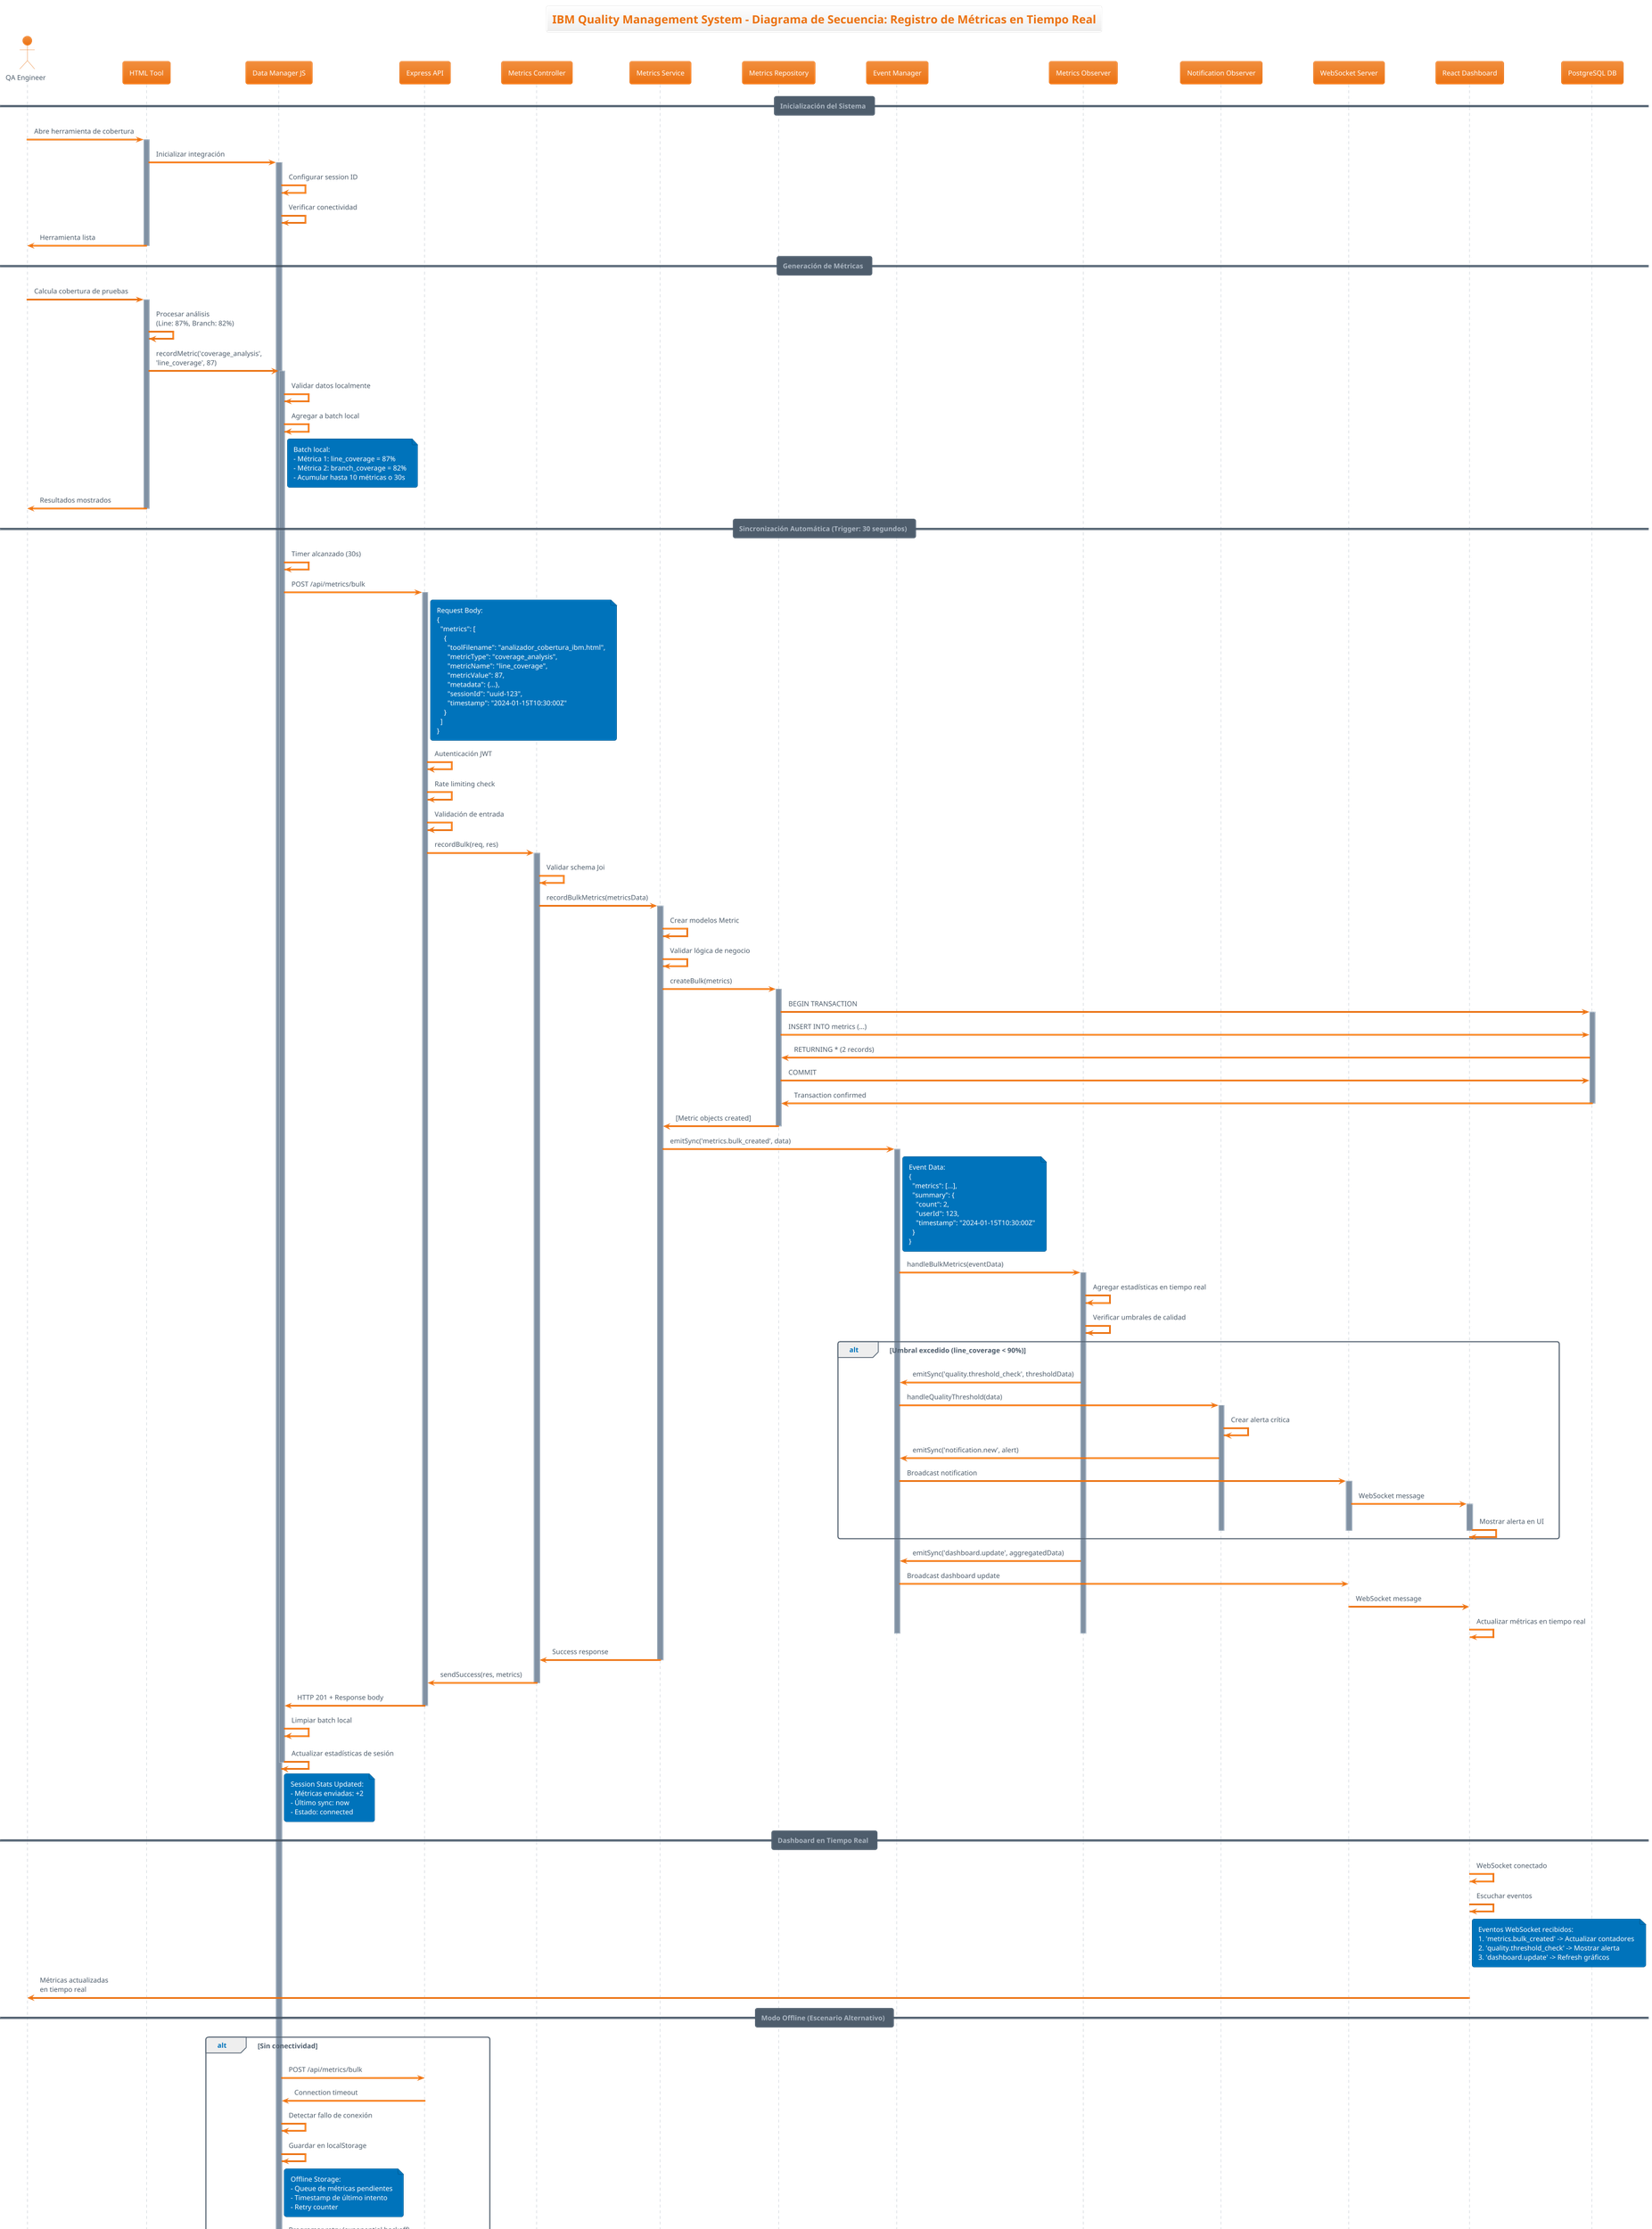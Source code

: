 @startuml IBM_Quality_Management_Sequence
!define RECTANGLE class
!theme aws-orange

title IBM Quality Management System - Diagrama de Secuencia: Registro de Métricas en Tiempo Real

actor "QA Engineer" as QA
participant "HTML Tool" as HTMLTool
participant "Data Manager JS" as DataManager
participant "Express API" as API
participant "Metrics Controller" as Controller
participant "Metrics Service" as Service
participant "Metrics Repository" as Repository
participant "Event Manager" as EventManager
participant "Metrics Observer" as Observer
participant "Notification Observer" as NotifObserver
participant "WebSocket Server" as WSServer
participant "React Dashboard" as Dashboard
participant "PostgreSQL DB" as Database

== Inicialización del Sistema ==

QA -> HTMLTool : Abre herramienta de cobertura
activate HTMLTool

HTMLTool -> DataManager : Inicializar integración
activate DataManager

DataManager -> DataManager : Configurar session ID
DataManager -> DataManager : Verificar conectividad

HTMLTool -> QA : Herramienta lista
deactivate HTMLTool

== Generación de Métricas ==

QA -> HTMLTool : Calcula cobertura de pruebas
activate HTMLTool

HTMLTool -> HTMLTool : Procesar análisis\n(Line: 87%, Branch: 82%)

HTMLTool -> DataManager : recordMetric('coverage_analysis', \n'line_coverage', 87)
activate DataManager

DataManager -> DataManager : Validar datos localmente
DataManager -> DataManager : Agregar a batch local

note right of DataManager
  Batch local:
  - Métrica 1: line_coverage = 87%
  - Métrica 2: branch_coverage = 82%
  - Acumular hasta 10 métricas o 30s
end note

HTMLTool -> QA : Resultados mostrados
deactivate HTMLTool

== Sincronización Automática (Trigger: 30 segundos) ==

DataManager -> DataManager : Timer alcanzado (30s)
DataManager -> API : POST /api/metrics/bulk
activate API
note right of API
  Request Body:
  {
    "metrics": [
      {
        "toolFilename": "analizador_cobertura_ibm.html",
        "metricType": "coverage_analysis",
        "metricName": "line_coverage",
        "metricValue": 87,
        "metadata": {...},
        "sessionId": "uuid-123",
        "timestamp": "2024-01-15T10:30:00Z"
      }
    ]
  }
end note

API -> API : Autenticación JWT
API -> API : Rate limiting check
API -> API : Validación de entrada

API -> Controller : recordBulk(req, res)
activate Controller

Controller -> Controller : Validar schema Joi
Controller -> Service : recordBulkMetrics(metricsData)
activate Service

Service -> Service : Crear modelos Metric
Service -> Service : Validar lógica de negocio

Service -> Repository : createBulk(metrics)
activate Repository

Repository -> Database : BEGIN TRANSACTION
activate Database

Repository -> Database : INSERT INTO metrics (...)
Database -> Repository : RETURNING * (2 records)

Repository -> Database : COMMIT
Database -> Repository : Transaction confirmed
deactivate Database

Repository -> Service : [Metric objects created]
deactivate Repository

Service -> EventManager : emitSync('metrics.bulk_created', data)
activate EventManager
note right of EventManager
  Event Data:
  {
    "metrics": [...],
    "summary": {
      "count": 2,
      "userId": 123,
      "timestamp": "2024-01-15T10:30:00Z"
    }
  }
end note

EventManager -> Observer : handleBulkMetrics(eventData)
activate Observer

Observer -> Observer : Agregar estadísticas en tiempo real
Observer -> Observer : Verificar umbrales de calidad

alt Umbral excedido (line_coverage < 90%)
  Observer -> EventManager : emitSync('quality.threshold_check', thresholdData)
  EventManager -> NotifObserver : handleQualityThreshold(data)
  activate NotifObserver
  
  NotifObserver -> NotifObserver : Crear alerta crítica
  NotifObserver -> EventManager : emitSync('notification.new', alert)
  EventManager -> WSServer : Broadcast notification
  activate WSServer
  
  WSServer -> Dashboard : WebSocket message
  activate Dashboard
  Dashboard -> Dashboard : Mostrar alerta en UI
  deactivate Dashboard
  deactivate WSServer
  deactivate NotifObserver
end

Observer -> EventManager : emitSync('dashboard.update', aggregatedData)
EventManager -> WSServer : Broadcast dashboard update
WSServer -> Dashboard : WebSocket message
Dashboard -> Dashboard : Actualizar métricas en tiempo real

deactivate Observer
deactivate EventManager

Service -> Controller : Success response
deactivate Service

Controller -> API : sendSuccess(res, metrics)
deactivate Controller

API -> DataManager : HTTP 201 + Response body
deactivate API

DataManager -> DataManager : Limpiar batch local
DataManager -> DataManager : Actualizar estadísticas de sesión

note right of DataManager
  Session Stats Updated:
  - Métricas enviadas: +2
  - Último sync: now
  - Estado: connected
end note

deactivate DataManager

== Dashboard en Tiempo Real ==

Dashboard -> Dashboard : WebSocket conectado
Dashboard -> Dashboard : Escuchar eventos

note right of Dashboard
  Eventos WebSocket recibidos:
  1. 'metrics.bulk_created' -> Actualizar contadores
  2. 'quality.threshold_check' -> Mostrar alerta
  3. 'dashboard.update' -> Refresh gráficos
end note

Dashboard -> QA : Métricas actualizadas\nen tiempo real

== Modo Offline (Escenario Alternativo) ==

alt Sin conectividad
  DataManager -> API : POST /api/metrics/bulk
  API -> DataManager : Connection timeout
  
  DataManager -> DataManager : Detectar fallo de conexión
  DataManager -> DataManager : Guardar en localStorage
  
  note right of DataManager
    Offline Storage:
    - Queue de métricas pendientes
    - Timestamp de último intento
    - Retry counter
  end note
  
  DataManager -> DataManager : Programar retry (exponential backoff)
  
  loop Retry cada 5min, 10min, 20min...
    DataManager -> API : Retry conexión
    alt Conexión restaurada
      API -> DataManager : Success
      DataManager -> DataManager : Procesar queue offline
      DataManager -> DataManager : Limpiar localStorage
    else
      API -> DataManager : Still failing
      DataManager -> DataManager : Incrementar retry delay
    end
  end
end

@enduml